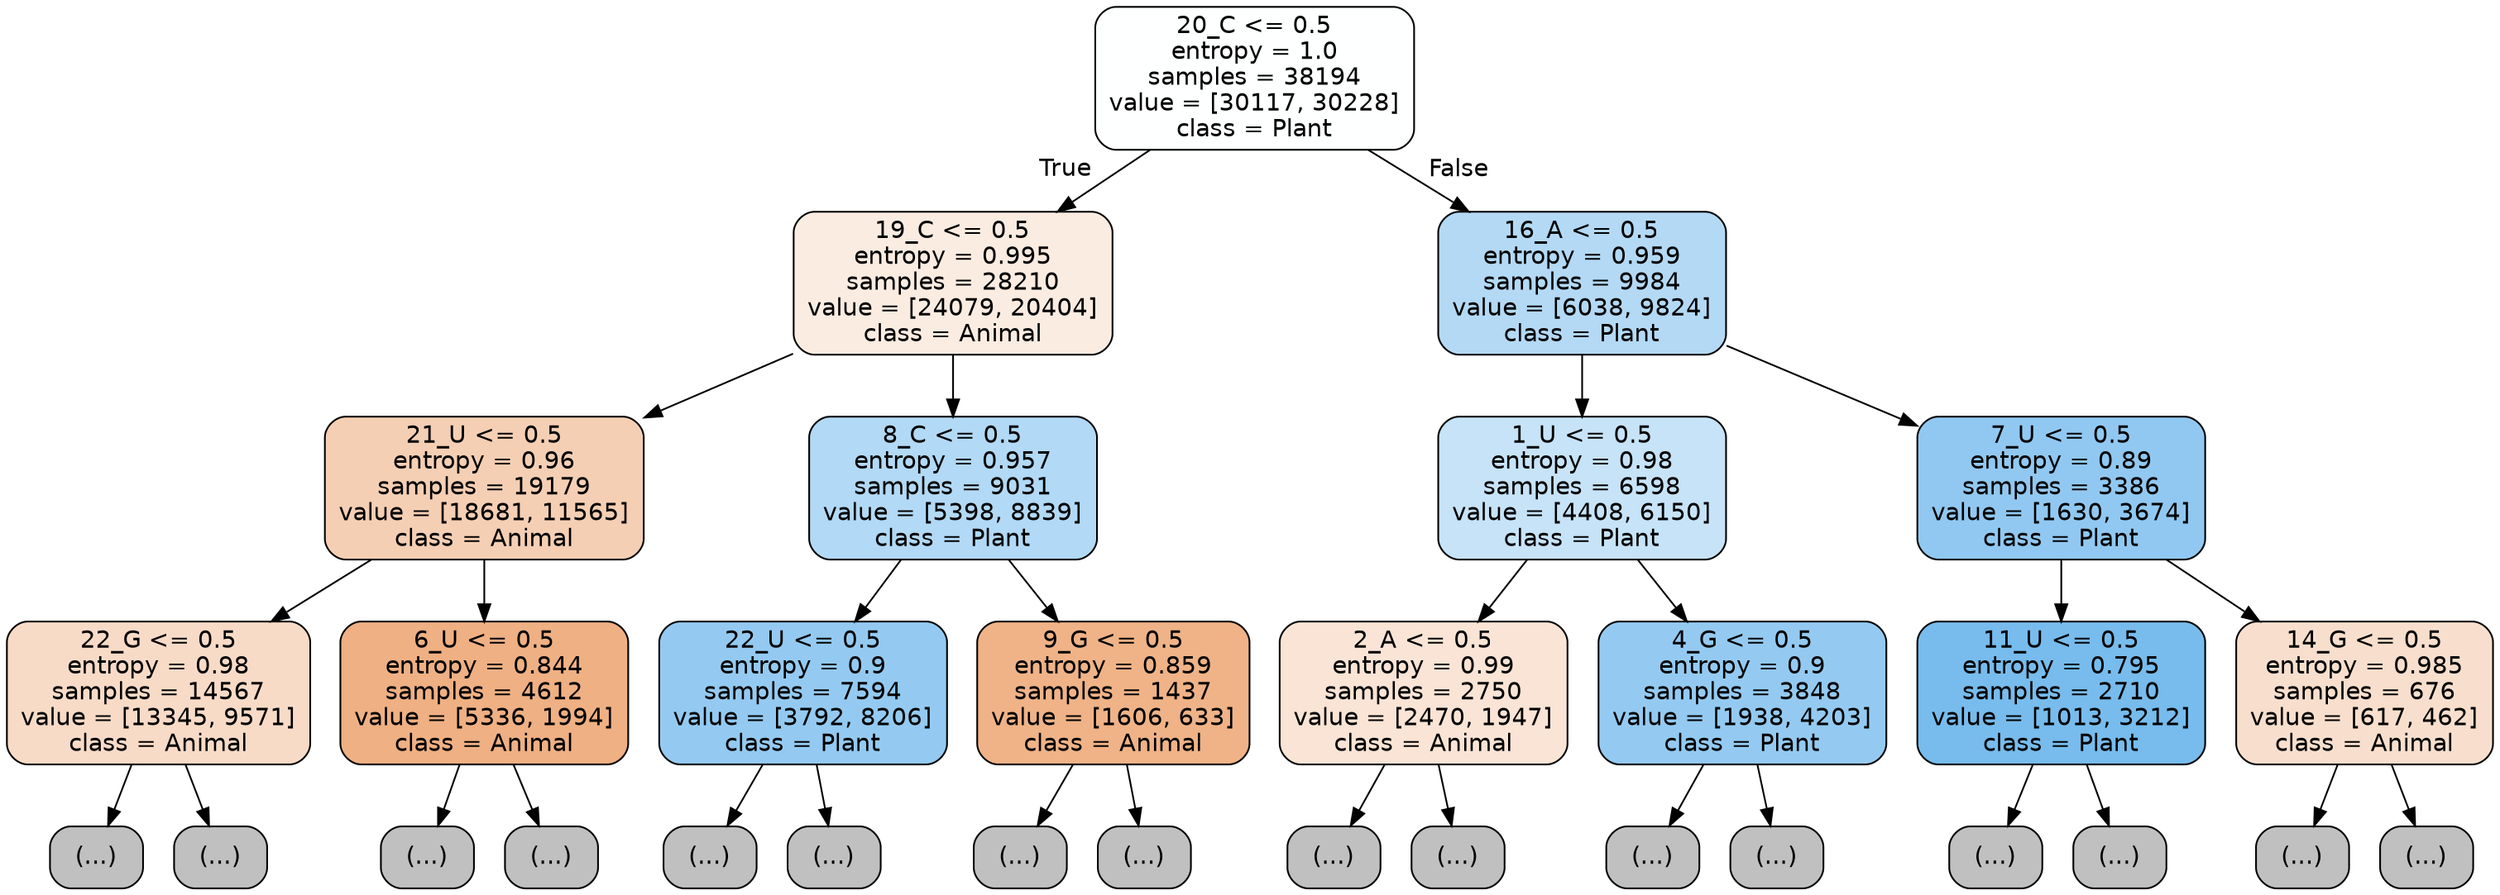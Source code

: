 digraph Tree {
node [shape=box, style="filled, rounded", color="black", fontname="helvetica"] ;
edge [fontname="helvetica"] ;
0 [label="20_C <= 0.5\nentropy = 1.0\nsamples = 38194\nvalue = [30117, 30228]\nclass = Plant", fillcolor="#feffff"] ;
1 [label="19_C <= 0.5\nentropy = 0.995\nsamples = 28210\nvalue = [24079, 20404]\nclass = Animal", fillcolor="#fbece1"] ;
0 -> 1 [labeldistance=2.5, labelangle=45, headlabel="True"] ;
2 [label="21_U <= 0.5\nentropy = 0.96\nsamples = 19179\nvalue = [18681, 11565]\nclass = Animal", fillcolor="#f5cfb4"] ;
1 -> 2 ;
3 [label="22_G <= 0.5\nentropy = 0.98\nsamples = 14567\nvalue = [13345, 9571]\nclass = Animal", fillcolor="#f8dbc7"] ;
2 -> 3 ;
4 [label="(...)", fillcolor="#C0C0C0"] ;
3 -> 4 ;
7155 [label="(...)", fillcolor="#C0C0C0"] ;
3 -> 7155 ;
7934 [label="6_U <= 0.5\nentropy = 0.844\nsamples = 4612\nvalue = [5336, 1994]\nclass = Animal", fillcolor="#efb083"] ;
2 -> 7934 ;
7935 [label="(...)", fillcolor="#C0C0C0"] ;
7934 -> 7935 ;
9442 [label="(...)", fillcolor="#C0C0C0"] ;
7934 -> 9442 ;
9967 [label="8_C <= 0.5\nentropy = 0.957\nsamples = 9031\nvalue = [5398, 8839]\nclass = Plant", fillcolor="#b2d9f5"] ;
1 -> 9967 ;
9968 [label="22_U <= 0.5\nentropy = 0.9\nsamples = 7594\nvalue = [3792, 8206]\nclass = Plant", fillcolor="#94caf1"] ;
9967 -> 9968 ;
9969 [label="(...)", fillcolor="#C0C0C0"] ;
9968 -> 9969 ;
12278 [label="(...)", fillcolor="#C0C0C0"] ;
9968 -> 12278 ;
12575 [label="9_G <= 0.5\nentropy = 0.859\nsamples = 1437\nvalue = [1606, 633]\nclass = Animal", fillcolor="#efb387"] ;
9967 -> 12575 ;
12576 [label="(...)", fillcolor="#C0C0C0"] ;
12575 -> 12576 ;
13193 [label="(...)", fillcolor="#C0C0C0"] ;
12575 -> 13193 ;
13284 [label="16_A <= 0.5\nentropy = 0.959\nsamples = 9984\nvalue = [6038, 9824]\nclass = Plant", fillcolor="#b3d9f5"] ;
0 -> 13284 [labeldistance=2.5, labelangle=-45, headlabel="False"] ;
13285 [label="1_U <= 0.5\nentropy = 0.98\nsamples = 6598\nvalue = [4408, 6150]\nclass = Plant", fillcolor="#c7e3f8"] ;
13284 -> 13285 ;
13286 [label="2_A <= 0.5\nentropy = 0.99\nsamples = 2750\nvalue = [2470, 1947]\nclass = Animal", fillcolor="#f9e4d5"] ;
13285 -> 13286 ;
13287 [label="(...)", fillcolor="#C0C0C0"] ;
13286 -> 13287 ;
14594 [label="(...)", fillcolor="#C0C0C0"] ;
13286 -> 14594 ;
15019 [label="4_G <= 0.5\nentropy = 0.9\nsamples = 3848\nvalue = [1938, 4203]\nclass = Plant", fillcolor="#94caf1"] ;
13285 -> 15019 ;
15020 [label="(...)", fillcolor="#C0C0C0"] ;
15019 -> 15020 ;
15921 [label="(...)", fillcolor="#C0C0C0"] ;
15019 -> 15921 ;
16262 [label="7_U <= 0.5\nentropy = 0.89\nsamples = 3386\nvalue = [1630, 3674]\nclass = Plant", fillcolor="#91c8f1"] ;
13284 -> 16262 ;
16263 [label="11_U <= 0.5\nentropy = 0.795\nsamples = 2710\nvalue = [1013, 3212]\nclass = Plant", fillcolor="#77bced"] ;
16262 -> 16263 ;
16264 [label="(...)", fillcolor="#C0C0C0"] ;
16263 -> 16264 ;
16781 [label="(...)", fillcolor="#C0C0C0"] ;
16263 -> 16781 ;
16952 [label="14_G <= 0.5\nentropy = 0.985\nsamples = 676\nvalue = [617, 462]\nclass = Animal", fillcolor="#f8dfcd"] ;
16262 -> 16952 ;
16953 [label="(...)", fillcolor="#C0C0C0"] ;
16952 -> 16953 ;
17150 [label="(...)", fillcolor="#C0C0C0"] ;
16952 -> 17150 ;
}
